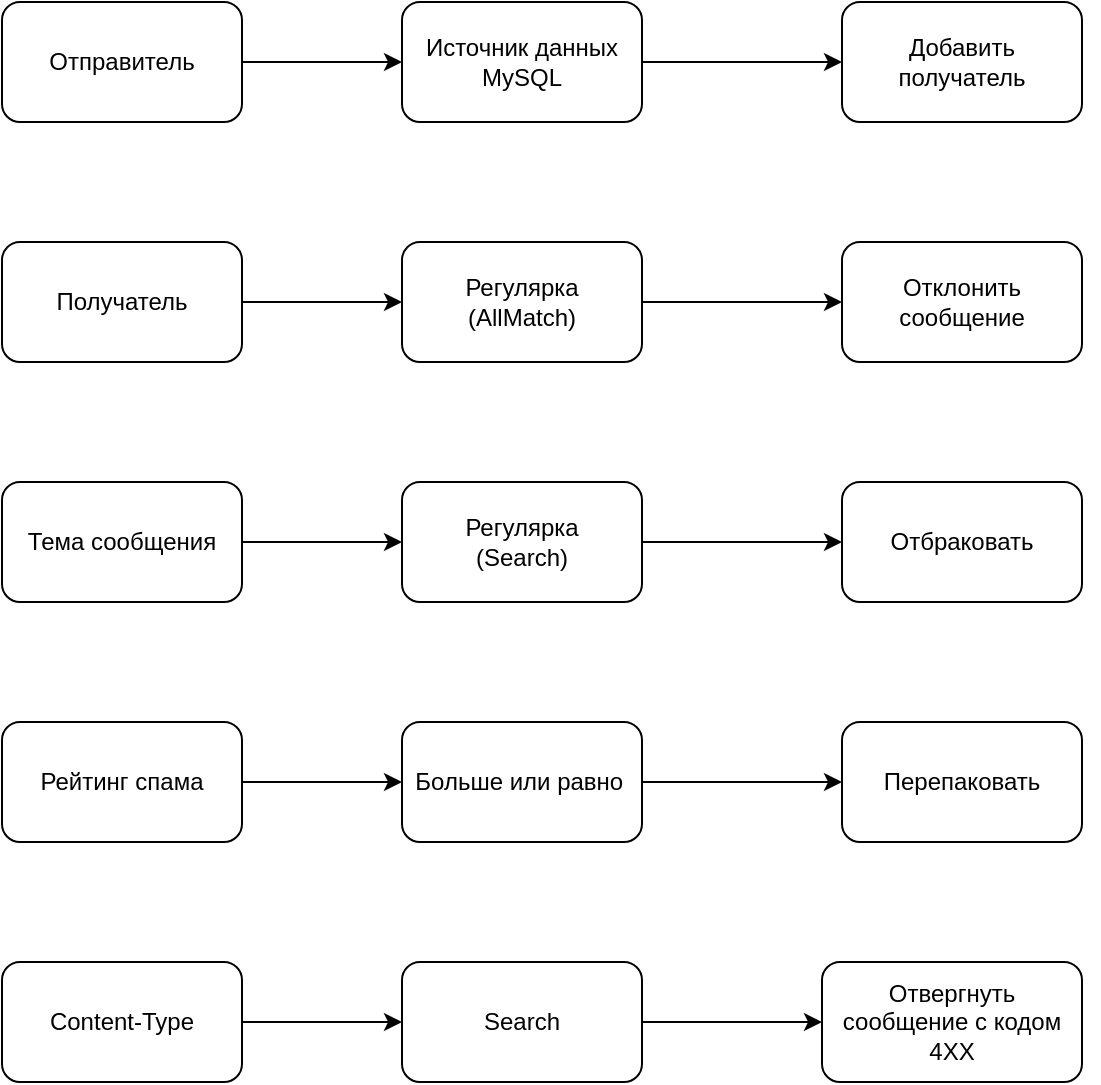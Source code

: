 <mxfile version="20.8.20" type="github"><diagram name="Page-1" id="2c0d36ab-eaac-3732-788b-9136903baeff"><mxGraphModel dx="1194" dy="774" grid="1" gridSize="10" guides="1" tooltips="1" connect="1" arrows="1" fold="1" page="1" pageScale="1.5" pageWidth="1169" pageHeight="827" background="none" math="0" shadow="0"><root><mxCell id="0"/><mxCell id="1" parent="0"/><mxCell id="8afRX8IFsMgqCyRqhfEY-131" value="" style="edgeStyle=orthogonalEdgeStyle;rounded=0;orthogonalLoop=1;jettySize=auto;html=1;" parent="1" source="8afRX8IFsMgqCyRqhfEY-123" target="8afRX8IFsMgqCyRqhfEY-129" edge="1"><mxGeometry relative="1" as="geometry"/></mxCell><mxCell id="8afRX8IFsMgqCyRqhfEY-123" value="Отправитель" style="rounded=1;whiteSpace=wrap;html=1;" parent="1" vertex="1"><mxGeometry x="40" y="40" width="120" height="60" as="geometry"/></mxCell><mxCell id="8afRX8IFsMgqCyRqhfEY-130" value="" style="edgeStyle=orthogonalEdgeStyle;rounded=0;orthogonalLoop=1;jettySize=auto;html=1;" parent="1" source="8afRX8IFsMgqCyRqhfEY-124" target="8afRX8IFsMgqCyRqhfEY-127" edge="1"><mxGeometry relative="1" as="geometry"/></mxCell><mxCell id="8afRX8IFsMgqCyRqhfEY-124" value="Получатель" style="rounded=1;whiteSpace=wrap;html=1;" parent="1" vertex="1"><mxGeometry x="40" y="160" width="120" height="60" as="geometry"/></mxCell><mxCell id="8afRX8IFsMgqCyRqhfEY-138" value="" style="edgeStyle=orthogonalEdgeStyle;rounded=0;orthogonalLoop=1;jettySize=auto;html=1;" parent="1" source="8afRX8IFsMgqCyRqhfEY-125" target="8afRX8IFsMgqCyRqhfEY-137" edge="1"><mxGeometry relative="1" as="geometry"/></mxCell><mxCell id="8afRX8IFsMgqCyRqhfEY-125" value="Тема сообщения" style="rounded=1;whiteSpace=wrap;html=1;" parent="1" vertex="1"><mxGeometry x="40" y="280" width="120" height="60" as="geometry"/></mxCell><mxCell id="8afRX8IFsMgqCyRqhfEY-136" value="" style="edgeStyle=orthogonalEdgeStyle;rounded=0;orthogonalLoop=1;jettySize=auto;html=1;" parent="1" source="8afRX8IFsMgqCyRqhfEY-127" target="8afRX8IFsMgqCyRqhfEY-135" edge="1"><mxGeometry relative="1" as="geometry"/></mxCell><mxCell id="8afRX8IFsMgqCyRqhfEY-127" value="Регулярка&lt;br&gt;(AllMatch)" style="rounded=1;whiteSpace=wrap;html=1;" parent="1" vertex="1"><mxGeometry x="240" y="160" width="120" height="60" as="geometry"/></mxCell><mxCell id="8afRX8IFsMgqCyRqhfEY-133" value="" style="edgeStyle=orthogonalEdgeStyle;rounded=0;orthogonalLoop=1;jettySize=auto;html=1;" parent="1" source="8afRX8IFsMgqCyRqhfEY-129" target="8afRX8IFsMgqCyRqhfEY-132" edge="1"><mxGeometry relative="1" as="geometry"/></mxCell><mxCell id="8afRX8IFsMgqCyRqhfEY-129" value="Источник данных&lt;br&gt;MySQL" style="rounded=1;whiteSpace=wrap;html=1;" parent="1" vertex="1"><mxGeometry x="240" y="40" width="120" height="60" as="geometry"/></mxCell><mxCell id="8afRX8IFsMgqCyRqhfEY-132" value="Добавить получатель" style="rounded=1;whiteSpace=wrap;html=1;" parent="1" vertex="1"><mxGeometry x="460" y="40" width="120" height="60" as="geometry"/></mxCell><mxCell id="8afRX8IFsMgqCyRqhfEY-135" value="Отклонить сообщение" style="rounded=1;whiteSpace=wrap;html=1;" parent="1" vertex="1"><mxGeometry x="460" y="160" width="120" height="60" as="geometry"/></mxCell><mxCell id="8afRX8IFsMgqCyRqhfEY-140" value="" style="edgeStyle=orthogonalEdgeStyle;rounded=0;orthogonalLoop=1;jettySize=auto;html=1;" parent="1" source="8afRX8IFsMgqCyRqhfEY-137" target="8afRX8IFsMgqCyRqhfEY-139" edge="1"><mxGeometry relative="1" as="geometry"/></mxCell><mxCell id="8afRX8IFsMgqCyRqhfEY-137" value="Регулярка&lt;br&gt;(Search)" style="rounded=1;whiteSpace=wrap;html=1;" parent="1" vertex="1"><mxGeometry x="240" y="280" width="120" height="60" as="geometry"/></mxCell><mxCell id="8afRX8IFsMgqCyRqhfEY-139" value="Отбраковать" style="rounded=1;whiteSpace=wrap;html=1;" parent="1" vertex="1"><mxGeometry x="460" y="280" width="120" height="60" as="geometry"/></mxCell><mxCell id="8afRX8IFsMgqCyRqhfEY-144" value="" style="edgeStyle=orthogonalEdgeStyle;rounded=0;orthogonalLoop=1;jettySize=auto;html=1;" parent="1" source="8afRX8IFsMgqCyRqhfEY-141" target="8afRX8IFsMgqCyRqhfEY-143" edge="1"><mxGeometry relative="1" as="geometry"/></mxCell><mxCell id="8afRX8IFsMgqCyRqhfEY-141" value="Рейтинг спама" style="rounded=1;whiteSpace=wrap;html=1;" parent="1" vertex="1"><mxGeometry x="40" y="400" width="120" height="60" as="geometry"/></mxCell><mxCell id="8afRX8IFsMgqCyRqhfEY-146" value="" style="edgeStyle=orthogonalEdgeStyle;rounded=0;orthogonalLoop=1;jettySize=auto;html=1;" parent="1" source="8afRX8IFsMgqCyRqhfEY-143" target="8afRX8IFsMgqCyRqhfEY-145" edge="1"><mxGeometry relative="1" as="geometry"/></mxCell><mxCell id="8afRX8IFsMgqCyRqhfEY-143" value="Больше или равно&lt;span style=&quot;white-space: pre;&quot;&gt;&#9;&lt;/span&gt;" style="rounded=1;whiteSpace=wrap;html=1;" parent="1" vertex="1"><mxGeometry x="240" y="400" width="120" height="60" as="geometry"/></mxCell><mxCell id="8afRX8IFsMgqCyRqhfEY-145" value="Перепаковать" style="rounded=1;whiteSpace=wrap;html=1;" parent="1" vertex="1"><mxGeometry x="460" y="400" width="120" height="60" as="geometry"/></mxCell><mxCell id="elUvOQQM9INOUuedl8Jp-3" value="" style="edgeStyle=orthogonalEdgeStyle;rounded=0;orthogonalLoop=1;jettySize=auto;html=1;" edge="1" parent="1" source="elUvOQQM9INOUuedl8Jp-1" target="elUvOQQM9INOUuedl8Jp-2"><mxGeometry relative="1" as="geometry"/></mxCell><mxCell id="elUvOQQM9INOUuedl8Jp-1" value="Content-Type" style="rounded=1;whiteSpace=wrap;html=1;" vertex="1" parent="1"><mxGeometry x="40" y="520" width="120" height="60" as="geometry"/></mxCell><mxCell id="elUvOQQM9INOUuedl8Jp-5" value="" style="edgeStyle=orthogonalEdgeStyle;rounded=0;orthogonalLoop=1;jettySize=auto;html=1;" edge="1" parent="1" source="elUvOQQM9INOUuedl8Jp-2" target="elUvOQQM9INOUuedl8Jp-4"><mxGeometry relative="1" as="geometry"/></mxCell><mxCell id="elUvOQQM9INOUuedl8Jp-2" value="Search" style="rounded=1;whiteSpace=wrap;html=1;" vertex="1" parent="1"><mxGeometry x="240" y="520" width="120" height="60" as="geometry"/></mxCell><mxCell id="elUvOQQM9INOUuedl8Jp-6" style="edgeStyle=orthogonalEdgeStyle;rounded=0;orthogonalLoop=1;jettySize=auto;html=1;exitX=1;exitY=0.5;exitDx=0;exitDy=0;" edge="1" parent="1" source="elUvOQQM9INOUuedl8Jp-4"><mxGeometry relative="1" as="geometry"><mxPoint x="580" y="550" as="targetPoint"/></mxGeometry></mxCell><mxCell id="elUvOQQM9INOUuedl8Jp-4" value="Отвергнуть сообщение с кодом 4ХХ" style="rounded=1;whiteSpace=wrap;html=1;" vertex="1" parent="1"><mxGeometry x="450" y="520" width="130" height="60" as="geometry"/></mxCell></root></mxGraphModel></diagram></mxfile>